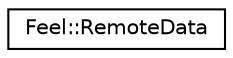 digraph "Graphical Class Hierarchy"
{
 // LATEX_PDF_SIZE
  edge [fontname="Helvetica",fontsize="10",labelfontname="Helvetica",labelfontsize="10"];
  node [fontname="Helvetica",fontsize="10",shape=record];
  rankdir="LR";
  Node0 [label="Feel::RemoteData",height=0.2,width=0.4,color="black", fillcolor="white", style="filled",URL="$structFeel_1_1RemoteData.html",tooltip="class which manage downloads from an url or github and download/upload with the Girder database by us..."];
}
